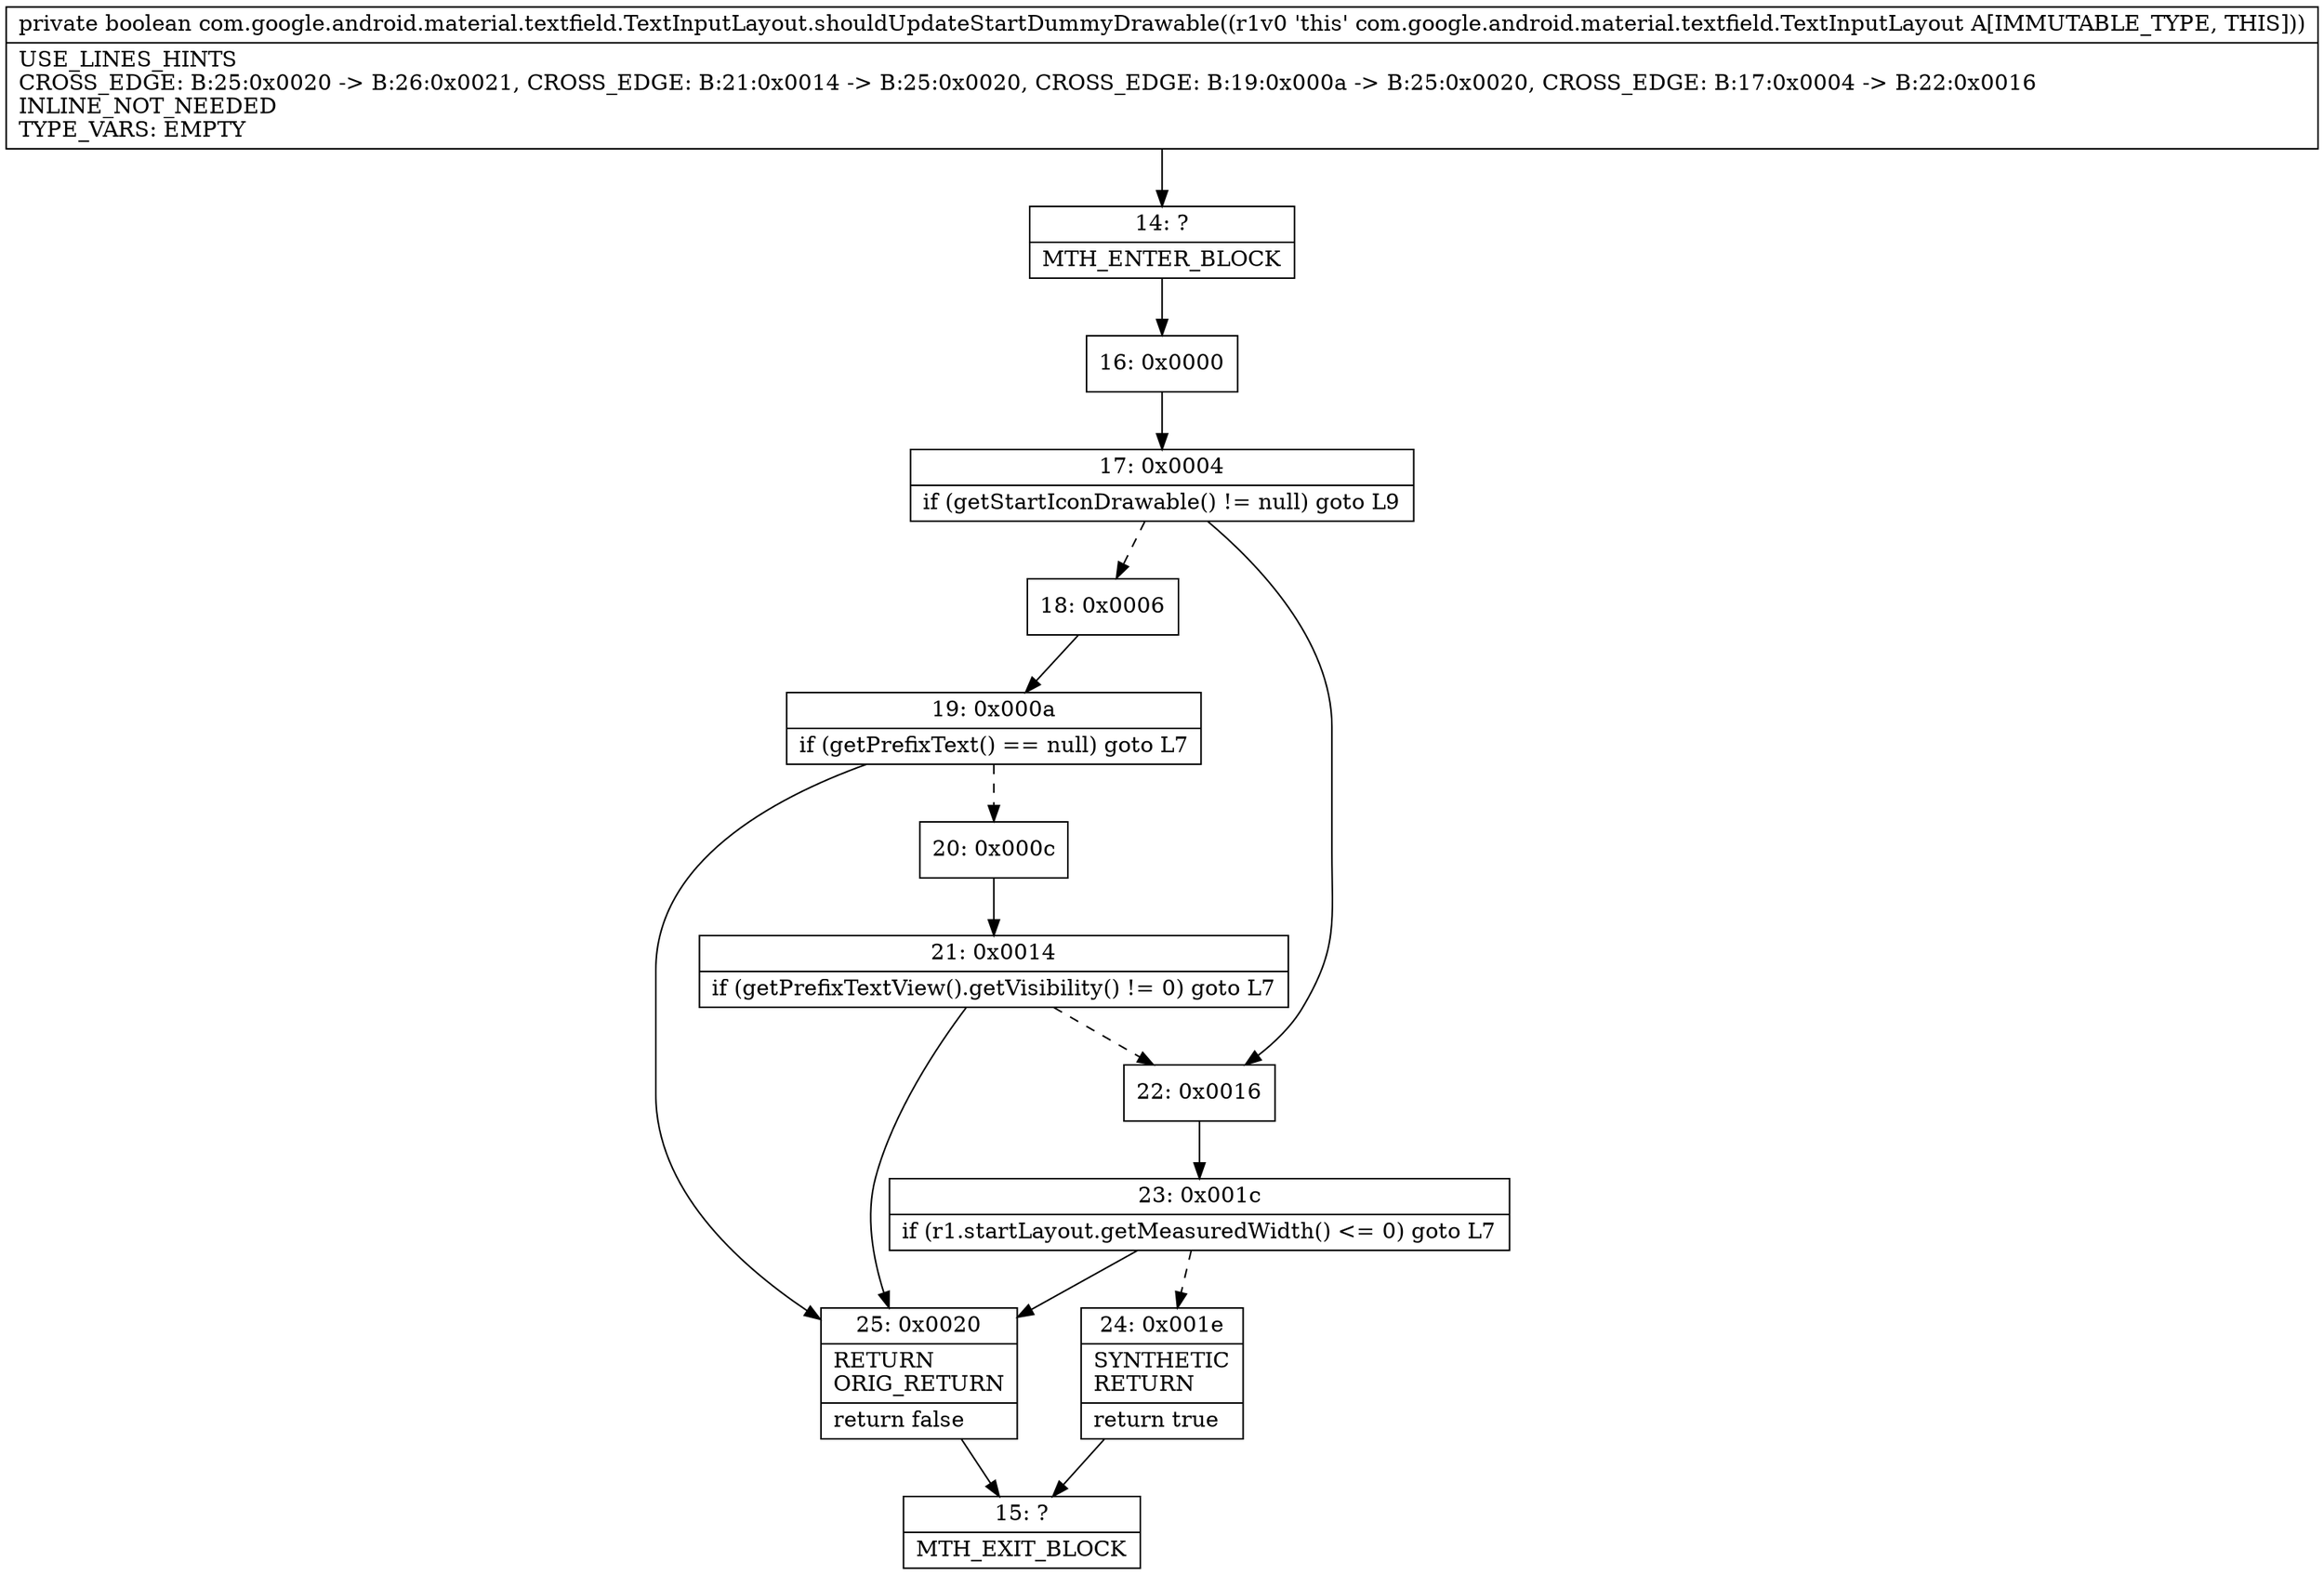 digraph "CFG forcom.google.android.material.textfield.TextInputLayout.shouldUpdateStartDummyDrawable()Z" {
Node_14 [shape=record,label="{14\:\ ?|MTH_ENTER_BLOCK\l}"];
Node_16 [shape=record,label="{16\:\ 0x0000}"];
Node_17 [shape=record,label="{17\:\ 0x0004|if (getStartIconDrawable() != null) goto L9\l}"];
Node_18 [shape=record,label="{18\:\ 0x0006}"];
Node_19 [shape=record,label="{19\:\ 0x000a|if (getPrefixText() == null) goto L7\l}"];
Node_20 [shape=record,label="{20\:\ 0x000c}"];
Node_21 [shape=record,label="{21\:\ 0x0014|if (getPrefixTextView().getVisibility() != 0) goto L7\l}"];
Node_25 [shape=record,label="{25\:\ 0x0020|RETURN\lORIG_RETURN\l|return false\l}"];
Node_15 [shape=record,label="{15\:\ ?|MTH_EXIT_BLOCK\l}"];
Node_22 [shape=record,label="{22\:\ 0x0016}"];
Node_23 [shape=record,label="{23\:\ 0x001c|if (r1.startLayout.getMeasuredWidth() \<= 0) goto L7\l}"];
Node_24 [shape=record,label="{24\:\ 0x001e|SYNTHETIC\lRETURN\l|return true\l}"];
MethodNode[shape=record,label="{private boolean com.google.android.material.textfield.TextInputLayout.shouldUpdateStartDummyDrawable((r1v0 'this' com.google.android.material.textfield.TextInputLayout A[IMMUTABLE_TYPE, THIS]))  | USE_LINES_HINTS\lCROSS_EDGE: B:25:0x0020 \-\> B:26:0x0021, CROSS_EDGE: B:21:0x0014 \-\> B:25:0x0020, CROSS_EDGE: B:19:0x000a \-\> B:25:0x0020, CROSS_EDGE: B:17:0x0004 \-\> B:22:0x0016\lINLINE_NOT_NEEDED\lTYPE_VARS: EMPTY\l}"];
MethodNode -> Node_14;Node_14 -> Node_16;
Node_16 -> Node_17;
Node_17 -> Node_18[style=dashed];
Node_17 -> Node_22;
Node_18 -> Node_19;
Node_19 -> Node_20[style=dashed];
Node_19 -> Node_25;
Node_20 -> Node_21;
Node_21 -> Node_22[style=dashed];
Node_21 -> Node_25;
Node_25 -> Node_15;
Node_22 -> Node_23;
Node_23 -> Node_24[style=dashed];
Node_23 -> Node_25;
Node_24 -> Node_15;
}

